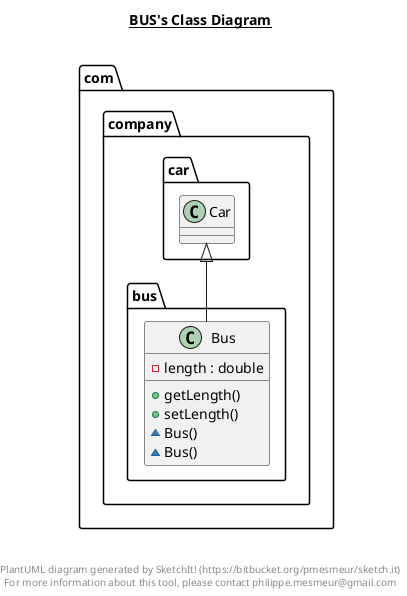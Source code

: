@startuml

title __BUS's Class Diagram__\n

  namespace com.company {
    namespace bus {
      class com.company.bus.Bus {
          - length : double
          + getLength()
          + setLength()
          ~ Bus()
          ~ Bus()
      }
    }
  }
  

  com.company.bus.Bus -up-|> com.company.car.Car


right footer


PlantUML diagram generated by SketchIt! (https://bitbucket.org/pmesmeur/sketch.it)
For more information about this tool, please contact philippe.mesmeur@gmail.com
endfooter

@enduml
